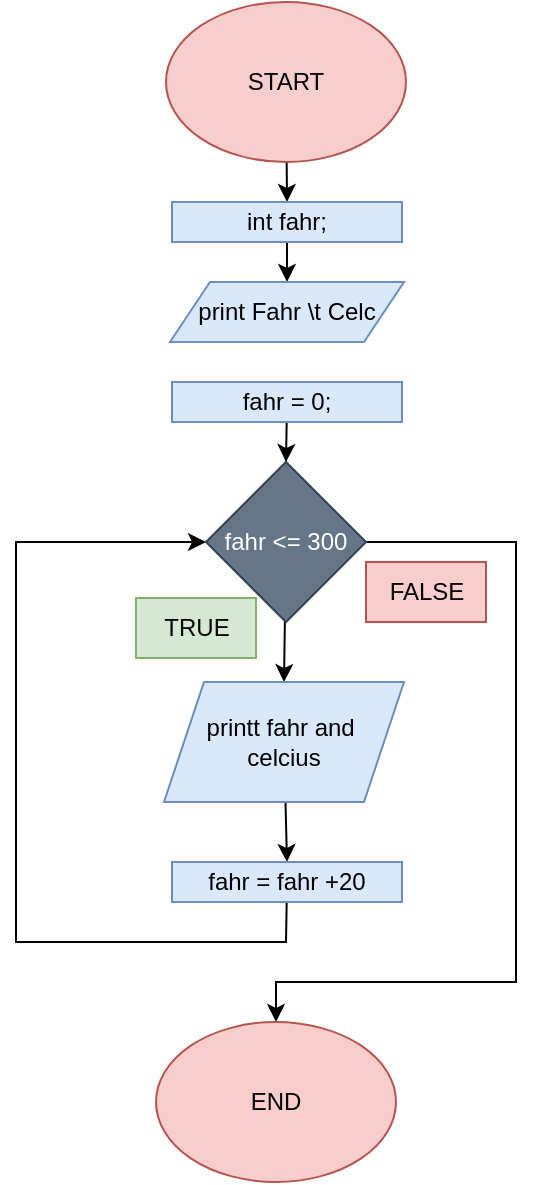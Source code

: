 <mxfile>
    <diagram id="1wuht68Cpq9o1cZ9ue_4" name="Page-1">
        <mxGraphModel dx="289" dy="490" grid="1" gridSize="10" guides="1" tooltips="1" connect="1" arrows="1" fold="1" page="1" pageScale="1" pageWidth="850" pageHeight="1100" math="0" shadow="0" adaptiveColors="none">
            <root>
                <mxCell id="0"/>
                <mxCell id="1" parent="0"/>
                <mxCell id="4" style="edgeStyle=none;html=1;entryX=0.5;entryY=0;entryDx=0;entryDy=0;rounded=0;" parent="1" source="2" target="3" edge="1">
                    <mxGeometry relative="1" as="geometry"/>
                </mxCell>
                <mxCell id="2" value="START" style="ellipse;whiteSpace=wrap;html=1;fillColor=#f8cecc;strokeColor=#b85450;rounded=0;" parent="1" vertex="1">
                    <mxGeometry x="365" y="130" width="120" height="80" as="geometry"/>
                </mxCell>
                <mxCell id="6" style="edgeStyle=none;html=1;entryX=0.5;entryY=0;entryDx=0;entryDy=0;rounded=0;" parent="1" source="3" target="5" edge="1">
                    <mxGeometry relative="1" as="geometry"/>
                </mxCell>
                <mxCell id="3" value="int fahr;" style="rounded=0;whiteSpace=wrap;html=1;fillColor=#dae8fc;strokeColor=#6c8ebf;" parent="1" vertex="1">
                    <mxGeometry x="368" y="230" width="115" height="20" as="geometry"/>
                </mxCell>
                <mxCell id="5" value="print Fahr \t Celc" style="shape=parallelogram;perimeter=parallelogramPerimeter;whiteSpace=wrap;html=1;fixedSize=1;fillColor=#dae8fc;strokeColor=#6c8ebf;rounded=0;" parent="1" vertex="1">
                    <mxGeometry x="367" y="270" width="117" height="30" as="geometry"/>
                </mxCell>
                <mxCell id="11" style="edgeStyle=none;html=1;entryX=0.5;entryY=0;entryDx=0;entryDy=0;rounded=0;" parent="1" source="7" target="10" edge="1">
                    <mxGeometry relative="1" as="geometry"/>
                </mxCell>
                <mxCell id="17" style="edgeStyle=none;html=1;entryX=0.5;entryY=0;entryDx=0;entryDy=0;rounded=0;curved=0;" parent="1" source="7" target="16" edge="1">
                    <mxGeometry relative="1" as="geometry">
                        <Array as="points">
                            <mxPoint x="540" y="400"/>
                            <mxPoint x="540" y="530"/>
                            <mxPoint x="540" y="620"/>
                            <mxPoint x="490" y="620"/>
                            <mxPoint x="420" y="620"/>
                        </Array>
                    </mxGeometry>
                </mxCell>
                <mxCell id="7" value="fahr &amp;lt;= 300" style="rhombus;whiteSpace=wrap;html=1;fillColor=#647687;strokeColor=#314354;rounded=0;fontColor=#ffffff;" parent="1" vertex="1">
                    <mxGeometry x="385" y="360" width="80" height="80" as="geometry"/>
                </mxCell>
                <mxCell id="9" style="edgeStyle=none;html=1;entryX=0.5;entryY=0;entryDx=0;entryDy=0;rounded=0;" parent="1" source="8" target="7" edge="1">
                    <mxGeometry relative="1" as="geometry"/>
                </mxCell>
                <mxCell id="8" value="fahr = 0;" style="rounded=0;whiteSpace=wrap;html=1;fillColor=#dae8fc;strokeColor=#6c8ebf;" parent="1" vertex="1">
                    <mxGeometry x="368" y="320" width="115" height="20" as="geometry"/>
                </mxCell>
                <mxCell id="13" style="edgeStyle=none;html=1;entryX=0.5;entryY=0;entryDx=0;entryDy=0;rounded=0;" parent="1" source="10" target="12" edge="1">
                    <mxGeometry relative="1" as="geometry"/>
                </mxCell>
                <mxCell id="10" value="printt fahr and&amp;nbsp;&lt;div&gt;celcius&lt;/div&gt;" style="shape=parallelogram;perimeter=parallelogramPerimeter;whiteSpace=wrap;html=1;fixedSize=1;fillColor=#dae8fc;strokeColor=#6c8ebf;rounded=0;" parent="1" vertex="1">
                    <mxGeometry x="364" y="470" width="120" height="60" as="geometry"/>
                </mxCell>
                <mxCell id="15" style="edgeStyle=none;html=1;entryX=0;entryY=0.5;entryDx=0;entryDy=0;rounded=0;curved=0;" parent="1" source="12" target="7" edge="1">
                    <mxGeometry relative="1" as="geometry">
                        <mxPoint x="260" y="580" as="targetPoint"/>
                        <Array as="points">
                            <mxPoint x="425" y="600"/>
                            <mxPoint x="330" y="600"/>
                            <mxPoint x="290" y="600"/>
                            <mxPoint x="290" y="570"/>
                            <mxPoint x="290" y="400"/>
                        </Array>
                    </mxGeometry>
                </mxCell>
                <mxCell id="12" value="fahr = fahr +20" style="rounded=0;whiteSpace=wrap;html=1;fillColor=#dae8fc;strokeColor=#6c8ebf;" parent="1" vertex="1">
                    <mxGeometry x="368" y="560" width="115" height="20" as="geometry"/>
                </mxCell>
                <mxCell id="16" value="END" style="ellipse;whiteSpace=wrap;html=1;fillColor=#f8cecc;strokeColor=#b85450;" parent="1" vertex="1">
                    <mxGeometry x="360" y="640" width="120" height="80" as="geometry"/>
                </mxCell>
                <mxCell id="18" value="TRUE" style="text;html=1;align=center;verticalAlign=middle;resizable=0;points=[];autosize=1;strokeColor=#82b366;fillColor=#d5e8d4;" parent="1" vertex="1">
                    <mxGeometry x="350" y="428" width="60" height="30" as="geometry"/>
                </mxCell>
                <mxCell id="21" value="FALSE" style="text;html=1;align=center;verticalAlign=middle;resizable=0;points=[];autosize=1;strokeColor=#b85450;fillColor=#f8cecc;" parent="1" vertex="1">
                    <mxGeometry x="465" y="410" width="60" height="30" as="geometry"/>
                </mxCell>
            </root>
        </mxGraphModel>
    </diagram>
</mxfile>